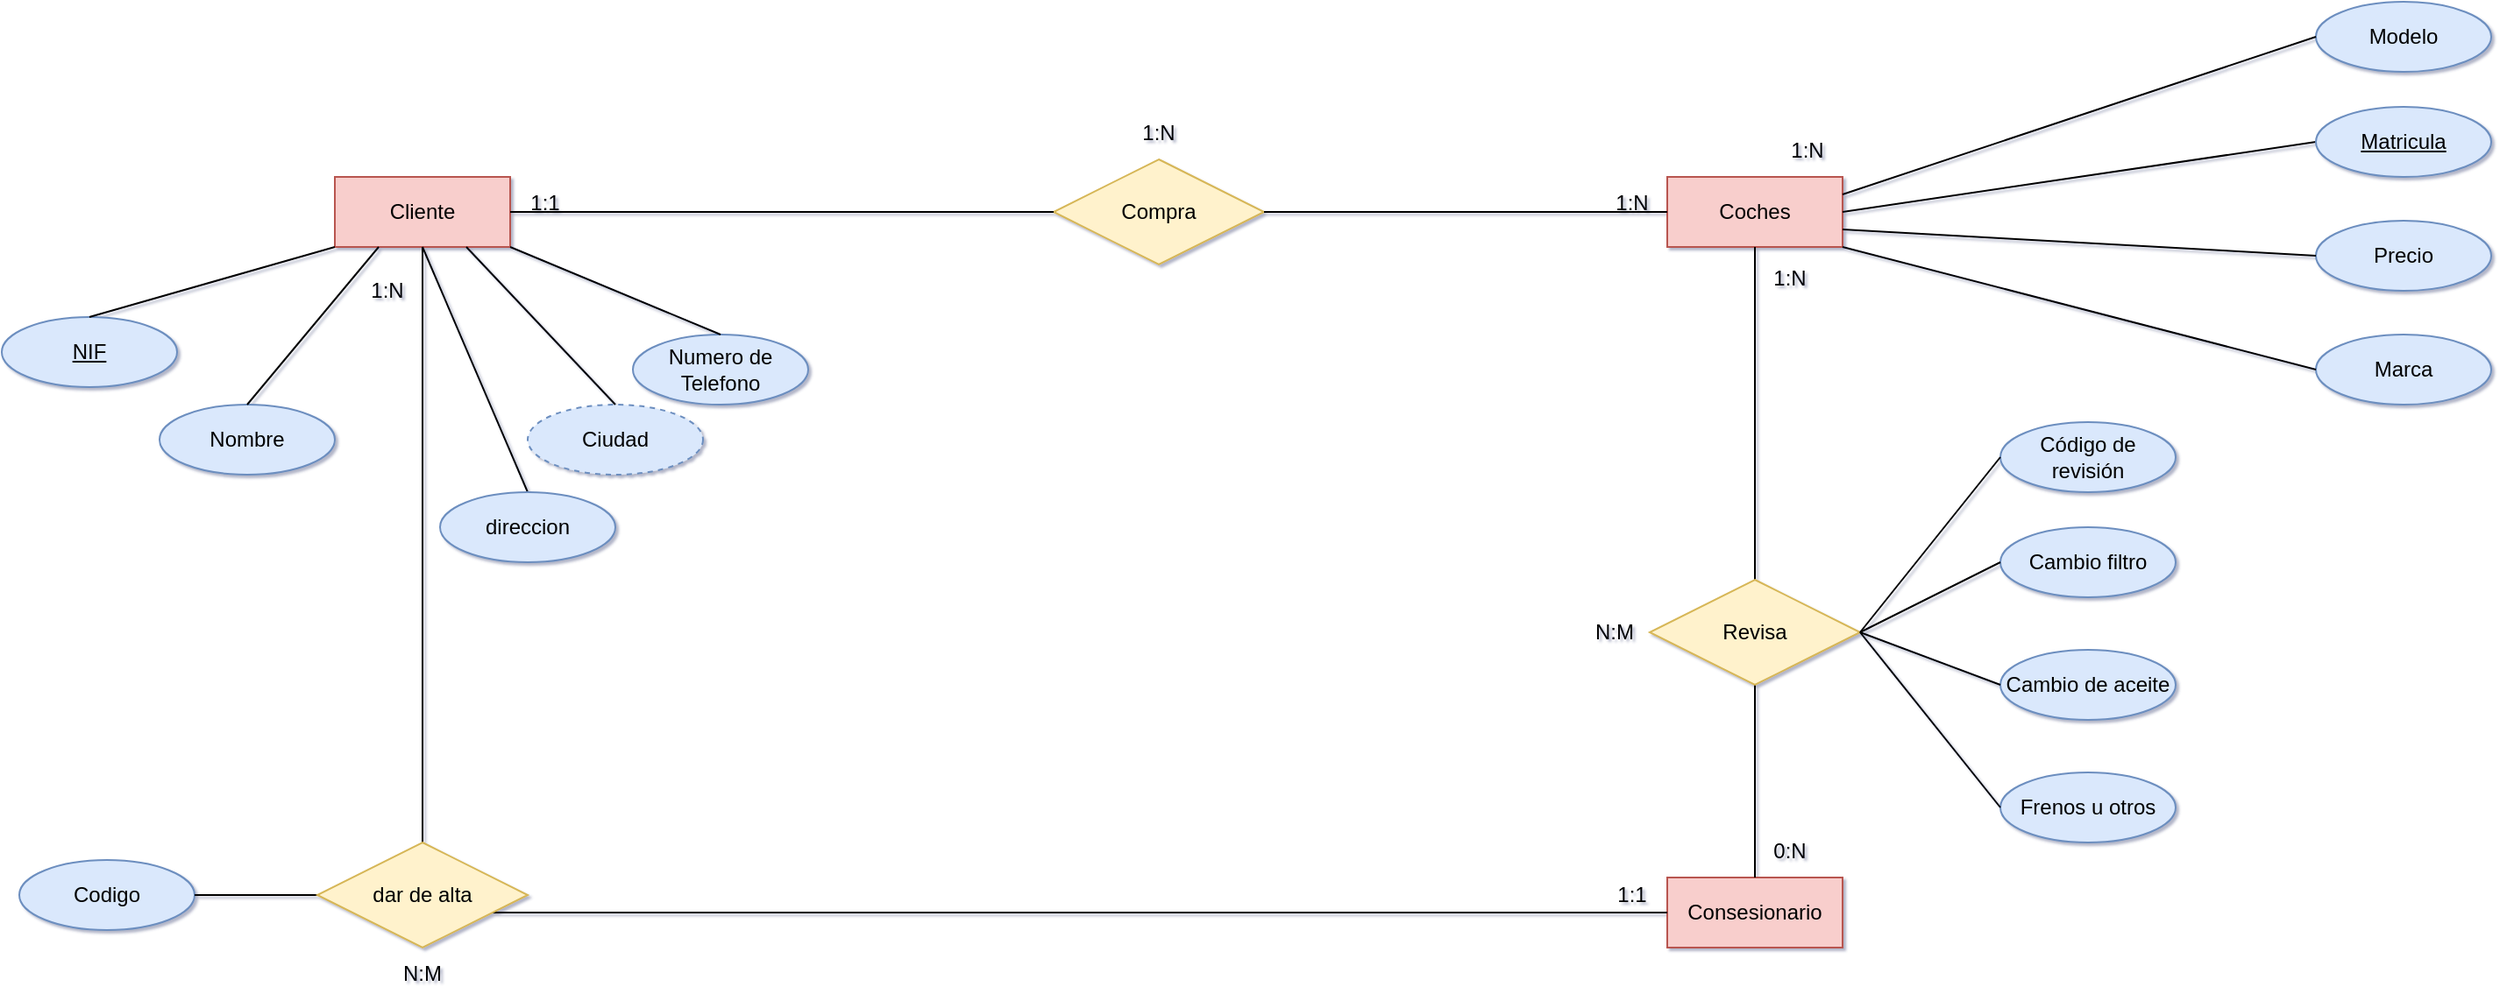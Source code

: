 <mxfile version="22.0.0" type="github">
  <diagram name="Página-1" id="Ut7C_tntPOnnmSImgPk5">
    <mxGraphModel dx="2514" dy="885" grid="1" gridSize="10" guides="1" tooltips="1" connect="1" arrows="1" fold="1" page="1" pageScale="1" pageWidth="827" pageHeight="1169" math="0" shadow="1">
      <root>
        <mxCell id="0" />
        <mxCell id="1" parent="0" />
        <mxCell id="ZR8NJ3_Q2HgkCC634JVn-8" value="Compra" style="shape=rhombus;perimeter=rhombusPerimeter;whiteSpace=wrap;html=1;align=center;fillColor=#fff2cc;strokeColor=#d6b656;" vertex="1" parent="1">
          <mxGeometry x="-40" y="510" width="120" height="60" as="geometry" />
        </mxCell>
        <mxCell id="ZR8NJ3_Q2HgkCC634JVn-2" value="Cliente" style="whiteSpace=wrap;html=1;align=center;fillColor=#f8cecc;strokeColor=#b85450;" vertex="1" parent="1">
          <mxGeometry x="-450" y="520" width="100" height="40" as="geometry" />
        </mxCell>
        <mxCell id="ZR8NJ3_Q2HgkCC634JVn-3" value="Coches" style="whiteSpace=wrap;html=1;align=center;fillColor=#f8cecc;strokeColor=#b85450;" vertex="1" parent="1">
          <mxGeometry x="310" y="520" width="100" height="40" as="geometry" />
        </mxCell>
        <mxCell id="ZR8NJ3_Q2HgkCC634JVn-7" value="" style="endArrow=none;html=1;rounded=0;entryX=1;entryY=0.5;entryDx=0;entryDy=0;exitX=0;exitY=0.5;exitDx=0;exitDy=0;" edge="1" parent="1" source="ZR8NJ3_Q2HgkCC634JVn-8" target="ZR8NJ3_Q2HgkCC634JVn-2">
          <mxGeometry relative="1" as="geometry">
            <mxPoint x="430" y="500" as="sourcePoint" />
            <mxPoint x="590" y="500" as="targetPoint" />
          </mxGeometry>
        </mxCell>
        <mxCell id="ZR8NJ3_Q2HgkCC634JVn-9" value="" style="endArrow=none;html=1;rounded=0;entryX=1;entryY=0.5;entryDx=0;entryDy=0;exitX=0;exitY=0.5;exitDx=0;exitDy=0;" edge="1" parent="1" source="ZR8NJ3_Q2HgkCC634JVn-3" target="ZR8NJ3_Q2HgkCC634JVn-8">
          <mxGeometry relative="1" as="geometry">
            <mxPoint x="620" y="540" as="sourcePoint" />
            <mxPoint x="160" y="540" as="targetPoint" />
          </mxGeometry>
        </mxCell>
        <mxCell id="ZR8NJ3_Q2HgkCC634JVn-12" value="Nombre" style="ellipse;whiteSpace=wrap;html=1;align=center;fillColor=#dae8fc;strokeColor=#6c8ebf;" vertex="1" parent="1">
          <mxGeometry x="-550" y="650" width="100" height="40" as="geometry" />
        </mxCell>
        <mxCell id="ZR8NJ3_Q2HgkCC634JVn-24" value="NIF" style="ellipse;whiteSpace=wrap;html=1;align=center;fontStyle=4;fillColor=#dae8fc;strokeColor=#6c8ebf;" vertex="1" parent="1">
          <mxGeometry x="-640" y="600" width="100" height="40" as="geometry" />
        </mxCell>
        <mxCell id="ZR8NJ3_Q2HgkCC634JVn-27" value="Ciudad" style="ellipse;whiteSpace=wrap;html=1;align=center;dashed=1;fillColor=#dae8fc;strokeColor=#6c8ebf;" vertex="1" parent="1">
          <mxGeometry x="-340" y="650" width="100" height="40" as="geometry" />
        </mxCell>
        <mxCell id="ZR8NJ3_Q2HgkCC634JVn-29" value="Numero de Telefono " style="ellipse;whiteSpace=wrap;html=1;align=center;fillColor=#dae8fc;strokeColor=#6c8ebf;" vertex="1" parent="1">
          <mxGeometry x="-280" y="610" width="100" height="40" as="geometry" />
        </mxCell>
        <mxCell id="ZR8NJ3_Q2HgkCC634JVn-30" value="" style="endArrow=none;html=1;rounded=0;exitX=0.5;exitY=0;exitDx=0;exitDy=0;entryX=1;entryY=1;entryDx=0;entryDy=0;" edge="1" parent="1" source="ZR8NJ3_Q2HgkCC634JVn-29" target="ZR8NJ3_Q2HgkCC634JVn-2">
          <mxGeometry relative="1" as="geometry">
            <mxPoint x="440" y="470" as="sourcePoint" />
            <mxPoint x="600" y="470" as="targetPoint" />
          </mxGeometry>
        </mxCell>
        <mxCell id="ZR8NJ3_Q2HgkCC634JVn-31" value="" style="endArrow=none;html=1;rounded=0;exitX=0.5;exitY=0;exitDx=0;exitDy=0;entryX=0.75;entryY=1;entryDx=0;entryDy=0;" edge="1" parent="1" source="ZR8NJ3_Q2HgkCC634JVn-27" target="ZR8NJ3_Q2HgkCC634JVn-2">
          <mxGeometry relative="1" as="geometry">
            <mxPoint x="440" y="470" as="sourcePoint" />
            <mxPoint x="600" y="470" as="targetPoint" />
          </mxGeometry>
        </mxCell>
        <mxCell id="ZR8NJ3_Q2HgkCC634JVn-32" value="" style="endArrow=none;html=1;rounded=0;exitX=0.5;exitY=0;exitDx=0;exitDy=0;entryX=0.5;entryY=1;entryDx=0;entryDy=0;" edge="1" parent="1" source="ZR8NJ3_Q2HgkCC634JVn-91" target="ZR8NJ3_Q2HgkCC634JVn-2">
          <mxGeometry relative="1" as="geometry">
            <mxPoint x="-403" y="710" as="sourcePoint" />
            <mxPoint x="600" y="470" as="targetPoint" />
          </mxGeometry>
        </mxCell>
        <mxCell id="ZR8NJ3_Q2HgkCC634JVn-33" value="" style="endArrow=none;html=1;rounded=0;exitX=0.5;exitY=0;exitDx=0;exitDy=0;entryX=0.25;entryY=1;entryDx=0;entryDy=0;" edge="1" parent="1" source="ZR8NJ3_Q2HgkCC634JVn-12" target="ZR8NJ3_Q2HgkCC634JVn-2">
          <mxGeometry relative="1" as="geometry">
            <mxPoint x="440" y="470" as="sourcePoint" />
            <mxPoint x="600" y="470" as="targetPoint" />
          </mxGeometry>
        </mxCell>
        <mxCell id="ZR8NJ3_Q2HgkCC634JVn-35" value="" style="endArrow=none;html=1;rounded=0;exitX=0.5;exitY=0;exitDx=0;exitDy=0;entryX=0;entryY=1;entryDx=0;entryDy=0;" edge="1" parent="1" source="ZR8NJ3_Q2HgkCC634JVn-24" target="ZR8NJ3_Q2HgkCC634JVn-2">
          <mxGeometry relative="1" as="geometry">
            <mxPoint x="-560" y="620" as="sourcePoint" />
            <mxPoint x="600" y="470" as="targetPoint" />
          </mxGeometry>
        </mxCell>
        <mxCell id="ZR8NJ3_Q2HgkCC634JVn-37" value="Consesionario" style="whiteSpace=wrap;html=1;align=center;fillColor=#f8cecc;strokeColor=#b85450;" vertex="1" parent="1">
          <mxGeometry x="310" y="920" width="100" height="40" as="geometry" />
        </mxCell>
        <mxCell id="ZR8NJ3_Q2HgkCC634JVn-38" value="" style="endArrow=none;html=1;rounded=0;entryX=0.5;entryY=0;entryDx=0;entryDy=0;exitX=0.5;exitY=1;exitDx=0;exitDy=0;" edge="1" parent="1" source="ZR8NJ3_Q2HgkCC634JVn-40" target="ZR8NJ3_Q2HgkCC634JVn-37">
          <mxGeometry relative="1" as="geometry">
            <mxPoint x="110" y="530" as="sourcePoint" />
            <mxPoint x="270" y="530" as="targetPoint" />
          </mxGeometry>
        </mxCell>
        <mxCell id="ZR8NJ3_Q2HgkCC634JVn-41" value="" style="endArrow=none;html=1;rounded=0;entryX=0.5;entryY=0;entryDx=0;entryDy=0;exitX=0.5;exitY=1;exitDx=0;exitDy=0;" edge="1" parent="1" source="ZR8NJ3_Q2HgkCC634JVn-3" target="ZR8NJ3_Q2HgkCC634JVn-40">
          <mxGeometry relative="1" as="geometry">
            <mxPoint x="670" y="560" as="sourcePoint" />
            <mxPoint x="670" y="800" as="targetPoint" />
          </mxGeometry>
        </mxCell>
        <mxCell id="ZR8NJ3_Q2HgkCC634JVn-40" value="Revisa" style="shape=rhombus;perimeter=rhombusPerimeter;whiteSpace=wrap;html=1;align=center;fillColor=#fff2cc;strokeColor=#d6b656;" vertex="1" parent="1">
          <mxGeometry x="300" y="750" width="120" height="60" as="geometry" />
        </mxCell>
        <mxCell id="ZR8NJ3_Q2HgkCC634JVn-52" value="Marca" style="ellipse;whiteSpace=wrap;html=1;align=center;fillColor=#dae8fc;strokeColor=#6c8ebf;" vertex="1" parent="1">
          <mxGeometry x="680" y="610" width="100" height="40" as="geometry" />
        </mxCell>
        <mxCell id="ZR8NJ3_Q2HgkCC634JVn-53" value="Modelo" style="ellipse;whiteSpace=wrap;html=1;align=center;fillColor=#dae8fc;strokeColor=#6c8ebf;" vertex="1" parent="1">
          <mxGeometry x="680" y="420" width="100" height="40" as="geometry" />
        </mxCell>
        <mxCell id="ZR8NJ3_Q2HgkCC634JVn-57" value="" style="endArrow=none;html=1;rounded=0;entryX=0;entryY=0.5;entryDx=0;entryDy=0;exitX=1;exitY=1;exitDx=0;exitDy=0;" edge="1" parent="1" source="ZR8NJ3_Q2HgkCC634JVn-3" target="ZR8NJ3_Q2HgkCC634JVn-52">
          <mxGeometry relative="1" as="geometry">
            <mxPoint x="110" y="560" as="sourcePoint" />
            <mxPoint x="270" y="560" as="targetPoint" />
          </mxGeometry>
        </mxCell>
        <mxCell id="ZR8NJ3_Q2HgkCC634JVn-58" value="Precio" style="ellipse;whiteSpace=wrap;html=1;align=center;fillColor=#dae8fc;strokeColor=#6c8ebf;" vertex="1" parent="1">
          <mxGeometry x="680" y="545" width="100" height="40" as="geometry" />
        </mxCell>
        <mxCell id="ZR8NJ3_Q2HgkCC634JVn-59" value="" style="endArrow=none;html=1;rounded=0;entryX=0;entryY=0.5;entryDx=0;entryDy=0;exitX=1;exitY=0.75;exitDx=0;exitDy=0;" edge="1" parent="1" source="ZR8NJ3_Q2HgkCC634JVn-3" target="ZR8NJ3_Q2HgkCC634JVn-58">
          <mxGeometry relative="1" as="geometry">
            <mxPoint x="110" y="560" as="sourcePoint" />
            <mxPoint x="270" y="560" as="targetPoint" />
          </mxGeometry>
        </mxCell>
        <mxCell id="ZR8NJ3_Q2HgkCC634JVn-60" value="" style="endArrow=none;html=1;rounded=0;entryX=0;entryY=0.5;entryDx=0;entryDy=0;exitX=1;exitY=0.5;exitDx=0;exitDy=0;" edge="1" parent="1" source="ZR8NJ3_Q2HgkCC634JVn-3" target="ZR8NJ3_Q2HgkCC634JVn-62">
          <mxGeometry relative="1" as="geometry">
            <mxPoint x="110" y="560" as="sourcePoint" />
            <mxPoint x="680.0" y="510" as="targetPoint" />
          </mxGeometry>
        </mxCell>
        <mxCell id="ZR8NJ3_Q2HgkCC634JVn-61" value="" style="endArrow=none;html=1;rounded=0;entryX=0;entryY=0.5;entryDx=0;entryDy=0;exitX=1;exitY=0.25;exitDx=0;exitDy=0;" edge="1" parent="1" source="ZR8NJ3_Q2HgkCC634JVn-3" target="ZR8NJ3_Q2HgkCC634JVn-53">
          <mxGeometry relative="1" as="geometry">
            <mxPoint x="110" y="560" as="sourcePoint" />
            <mxPoint x="270" y="560" as="targetPoint" />
          </mxGeometry>
        </mxCell>
        <mxCell id="ZR8NJ3_Q2HgkCC634JVn-62" value="Matricula" style="ellipse;whiteSpace=wrap;html=1;align=center;fontStyle=4;fillColor=#dae8fc;strokeColor=#6c8ebf;" vertex="1" parent="1">
          <mxGeometry x="680" y="480" width="100" height="40" as="geometry" />
        </mxCell>
        <mxCell id="ZR8NJ3_Q2HgkCC634JVn-63" value="Frenos u otros" style="ellipse;whiteSpace=wrap;html=1;align=center;fillColor=#dae8fc;strokeColor=#6c8ebf;" vertex="1" parent="1">
          <mxGeometry x="500" y="860" width="100" height="40" as="geometry" />
        </mxCell>
        <mxCell id="ZR8NJ3_Q2HgkCC634JVn-64" value="Cambio de aceite" style="ellipse;whiteSpace=wrap;html=1;align=center;fillColor=#dae8fc;strokeColor=#6c8ebf;" vertex="1" parent="1">
          <mxGeometry x="500" y="790" width="100" height="40" as="geometry" />
        </mxCell>
        <mxCell id="ZR8NJ3_Q2HgkCC634JVn-65" value="Cambio filtro" style="ellipse;whiteSpace=wrap;html=1;align=center;fillColor=#dae8fc;strokeColor=#6c8ebf;" vertex="1" parent="1">
          <mxGeometry x="500" y="720" width="100" height="40" as="geometry" />
        </mxCell>
        <mxCell id="ZR8NJ3_Q2HgkCC634JVn-66" value="" style="endArrow=none;html=1;rounded=0;entryX=0;entryY=0.5;entryDx=0;entryDy=0;exitX=1;exitY=0.5;exitDx=0;exitDy=0;" edge="1" parent="1" source="ZR8NJ3_Q2HgkCC634JVn-40" target="ZR8NJ3_Q2HgkCC634JVn-65">
          <mxGeometry relative="1" as="geometry">
            <mxPoint x="110" y="630" as="sourcePoint" />
            <mxPoint x="270" y="630" as="targetPoint" />
          </mxGeometry>
        </mxCell>
        <mxCell id="ZR8NJ3_Q2HgkCC634JVn-67" value="" style="endArrow=none;html=1;rounded=0;entryX=0;entryY=0.5;entryDx=0;entryDy=0;exitX=1;exitY=0.5;exitDx=0;exitDy=0;" edge="1" parent="1" source="ZR8NJ3_Q2HgkCC634JVn-40" target="ZR8NJ3_Q2HgkCC634JVn-64">
          <mxGeometry relative="1" as="geometry">
            <mxPoint x="110" y="630" as="sourcePoint" />
            <mxPoint x="270" y="630" as="targetPoint" />
          </mxGeometry>
        </mxCell>
        <mxCell id="ZR8NJ3_Q2HgkCC634JVn-68" value="" style="endArrow=none;html=1;rounded=0;entryX=0;entryY=0.5;entryDx=0;entryDy=0;exitX=1;exitY=0.5;exitDx=0;exitDy=0;" edge="1" parent="1" source="ZR8NJ3_Q2HgkCC634JVn-40" target="ZR8NJ3_Q2HgkCC634JVn-63">
          <mxGeometry relative="1" as="geometry">
            <mxPoint x="110" y="630" as="sourcePoint" />
            <mxPoint x="270" y="630" as="targetPoint" />
          </mxGeometry>
        </mxCell>
        <mxCell id="ZR8NJ3_Q2HgkCC634JVn-69" value="Código de revisión" style="ellipse;whiteSpace=wrap;html=1;align=center;fillColor=#dae8fc;strokeColor=#6c8ebf;" vertex="1" parent="1">
          <mxGeometry x="500" y="660" width="100" height="40" as="geometry" />
        </mxCell>
        <mxCell id="ZR8NJ3_Q2HgkCC634JVn-70" value="" style="endArrow=none;html=1;rounded=0;entryX=1;entryY=0.5;entryDx=0;entryDy=0;exitX=0;exitY=0.5;exitDx=0;exitDy=0;" edge="1" parent="1" source="ZR8NJ3_Q2HgkCC634JVn-69" target="ZR8NJ3_Q2HgkCC634JVn-40">
          <mxGeometry relative="1" as="geometry">
            <mxPoint x="110" y="590" as="sourcePoint" />
            <mxPoint x="270" y="590" as="targetPoint" />
          </mxGeometry>
        </mxCell>
        <mxCell id="ZR8NJ3_Q2HgkCC634JVn-72" value="Codigo" style="ellipse;whiteSpace=wrap;html=1;align=center;fillColor=#dae8fc;strokeColor=#6c8ebf;" vertex="1" parent="1">
          <mxGeometry x="-630" y="910" width="100" height="40" as="geometry" />
        </mxCell>
        <mxCell id="ZR8NJ3_Q2HgkCC634JVn-75" value="" style="endArrow=none;html=1;rounded=0;exitX=0;exitY=0.5;exitDx=0;exitDy=0;entryX=1;entryY=0.5;entryDx=0;entryDy=0;" edge="1" parent="1" source="ZR8NJ3_Q2HgkCC634JVn-85" target="ZR8NJ3_Q2HgkCC634JVn-72">
          <mxGeometry relative="1" as="geometry">
            <mxPoint x="110" y="590" as="sourcePoint" />
            <mxPoint x="270" y="590" as="targetPoint" />
          </mxGeometry>
        </mxCell>
        <mxCell id="ZR8NJ3_Q2HgkCC634JVn-76" value="1:N" style="text;html=1;strokeColor=none;fillColor=none;align=center;verticalAlign=middle;whiteSpace=wrap;rounded=0;" vertex="1" parent="1">
          <mxGeometry x="260" y="520" width="60" height="30" as="geometry" />
        </mxCell>
        <mxCell id="ZR8NJ3_Q2HgkCC634JVn-77" value="1:1" style="text;html=1;strokeColor=none;fillColor=none;align=center;verticalAlign=middle;whiteSpace=wrap;rounded=0;" vertex="1" parent="1">
          <mxGeometry x="-360" y="520" width="60" height="30" as="geometry" />
        </mxCell>
        <mxCell id="ZR8NJ3_Q2HgkCC634JVn-78" value="1:N" style="text;html=1;strokeColor=none;fillColor=none;align=center;verticalAlign=middle;whiteSpace=wrap;rounded=0;" vertex="1" parent="1">
          <mxGeometry x="-10" y="480" width="60" height="30" as="geometry" />
        </mxCell>
        <mxCell id="ZR8NJ3_Q2HgkCC634JVn-79" value="0:N" style="text;html=1;strokeColor=none;fillColor=none;align=center;verticalAlign=middle;whiteSpace=wrap;rounded=0;" vertex="1" parent="1">
          <mxGeometry x="350" y="890" width="60" height="30" as="geometry" />
        </mxCell>
        <mxCell id="ZR8NJ3_Q2HgkCC634JVn-80" value="&lt;div&gt;1:N&lt;/div&gt;&lt;div&gt;&lt;br&gt;&lt;/div&gt;" style="text;html=1;strokeColor=none;fillColor=none;align=center;verticalAlign=middle;whiteSpace=wrap;rounded=0;" vertex="1" parent="1">
          <mxGeometry x="350" y="570" width="60" height="30" as="geometry" />
        </mxCell>
        <mxCell id="ZR8NJ3_Q2HgkCC634JVn-81" value="N:M" style="text;html=1;strokeColor=none;fillColor=none;align=center;verticalAlign=middle;whiteSpace=wrap;rounded=0;" vertex="1" parent="1">
          <mxGeometry x="250" y="765" width="60" height="30" as="geometry" />
        </mxCell>
        <mxCell id="ZR8NJ3_Q2HgkCC634JVn-83" value="1:N" style="text;html=1;strokeColor=none;fillColor=none;align=center;verticalAlign=middle;whiteSpace=wrap;rounded=0;" vertex="1" parent="1">
          <mxGeometry x="360" y="490" width="60" height="30" as="geometry" />
        </mxCell>
        <mxCell id="ZR8NJ3_Q2HgkCC634JVn-84" value="" style="endArrow=none;html=1;rounded=0;exitX=0.5;exitY=1;exitDx=0;exitDy=0;entryX=0;entryY=0.5;entryDx=0;entryDy=0;" edge="1" parent="1" source="ZR8NJ3_Q2HgkCC634JVn-85" target="ZR8NJ3_Q2HgkCC634JVn-37">
          <mxGeometry relative="1" as="geometry">
            <mxPoint x="110" y="570" as="sourcePoint" />
            <mxPoint x="270" y="570" as="targetPoint" />
            <Array as="points">
              <mxPoint x="-400" y="940" />
            </Array>
          </mxGeometry>
        </mxCell>
        <mxCell id="ZR8NJ3_Q2HgkCC634JVn-86" value="" style="endArrow=none;html=1;rounded=0;exitX=0.5;exitY=1;exitDx=0;exitDy=0;" edge="1" parent="1" source="ZR8NJ3_Q2HgkCC634JVn-2" target="ZR8NJ3_Q2HgkCC634JVn-85">
          <mxGeometry relative="1" as="geometry">
            <mxPoint x="-403" y="750" as="sourcePoint" />
            <mxPoint x="310" y="940" as="targetPoint" />
            <Array as="points" />
          </mxGeometry>
        </mxCell>
        <mxCell id="ZR8NJ3_Q2HgkCC634JVn-85" value="dar de alta" style="shape=rhombus;perimeter=rhombusPerimeter;whiteSpace=wrap;html=1;align=center;fillColor=#fff2cc;strokeColor=#d6b656;" vertex="1" parent="1">
          <mxGeometry x="-460" y="900" width="120" height="60" as="geometry" />
        </mxCell>
        <mxCell id="ZR8NJ3_Q2HgkCC634JVn-87" value="1:1" style="text;html=1;strokeColor=none;fillColor=none;align=center;verticalAlign=middle;whiteSpace=wrap;rounded=0;" vertex="1" parent="1">
          <mxGeometry x="260" y="915" width="60" height="30" as="geometry" />
        </mxCell>
        <mxCell id="ZR8NJ3_Q2HgkCC634JVn-88" value="1:N" style="text;html=1;strokeColor=none;fillColor=none;align=center;verticalAlign=middle;whiteSpace=wrap;rounded=0;" vertex="1" parent="1">
          <mxGeometry x="-450" y="570" width="60" height="30" as="geometry" />
        </mxCell>
        <mxCell id="ZR8NJ3_Q2HgkCC634JVn-89" value="N:M" style="text;html=1;strokeColor=none;fillColor=none;align=center;verticalAlign=middle;whiteSpace=wrap;rounded=0;" vertex="1" parent="1">
          <mxGeometry x="-430" y="960" width="60" height="30" as="geometry" />
        </mxCell>
        <mxCell id="ZR8NJ3_Q2HgkCC634JVn-91" value="direccion" style="ellipse;whiteSpace=wrap;html=1;align=center;fillColor=#dae8fc;strokeColor=#6c8ebf;" vertex="1" parent="1">
          <mxGeometry x="-390" y="700" width="100" height="40" as="geometry" />
        </mxCell>
      </root>
    </mxGraphModel>
  </diagram>
</mxfile>
